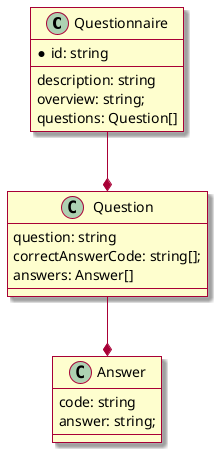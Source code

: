@startuml Trainmind Relationship

skin rose


class "Questionnaire" as e01 {
  *id: string
  --
  description: string
  overview: string;
  questions: Question[]
}

class "Question" as e02 {
  question: string
  correctAnswerCode: string[];
  answers: Answer[]
}

class "Answer" as e03 {
  code: string
  answer: string;
}


e01 --* e02
e02 --* e03

@enduml
